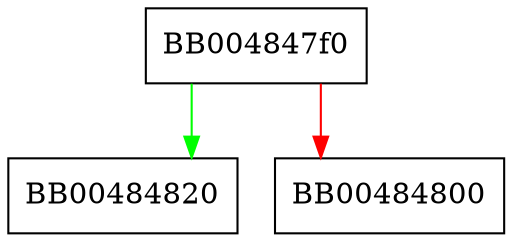 digraph cmd_ClientSignatureAlgorithms {
  node [shape="box"];
  graph [splines=ortho];
  BB004847f0 -> BB00484820 [color="green"];
  BB004847f0 -> BB00484800 [color="red"];
}